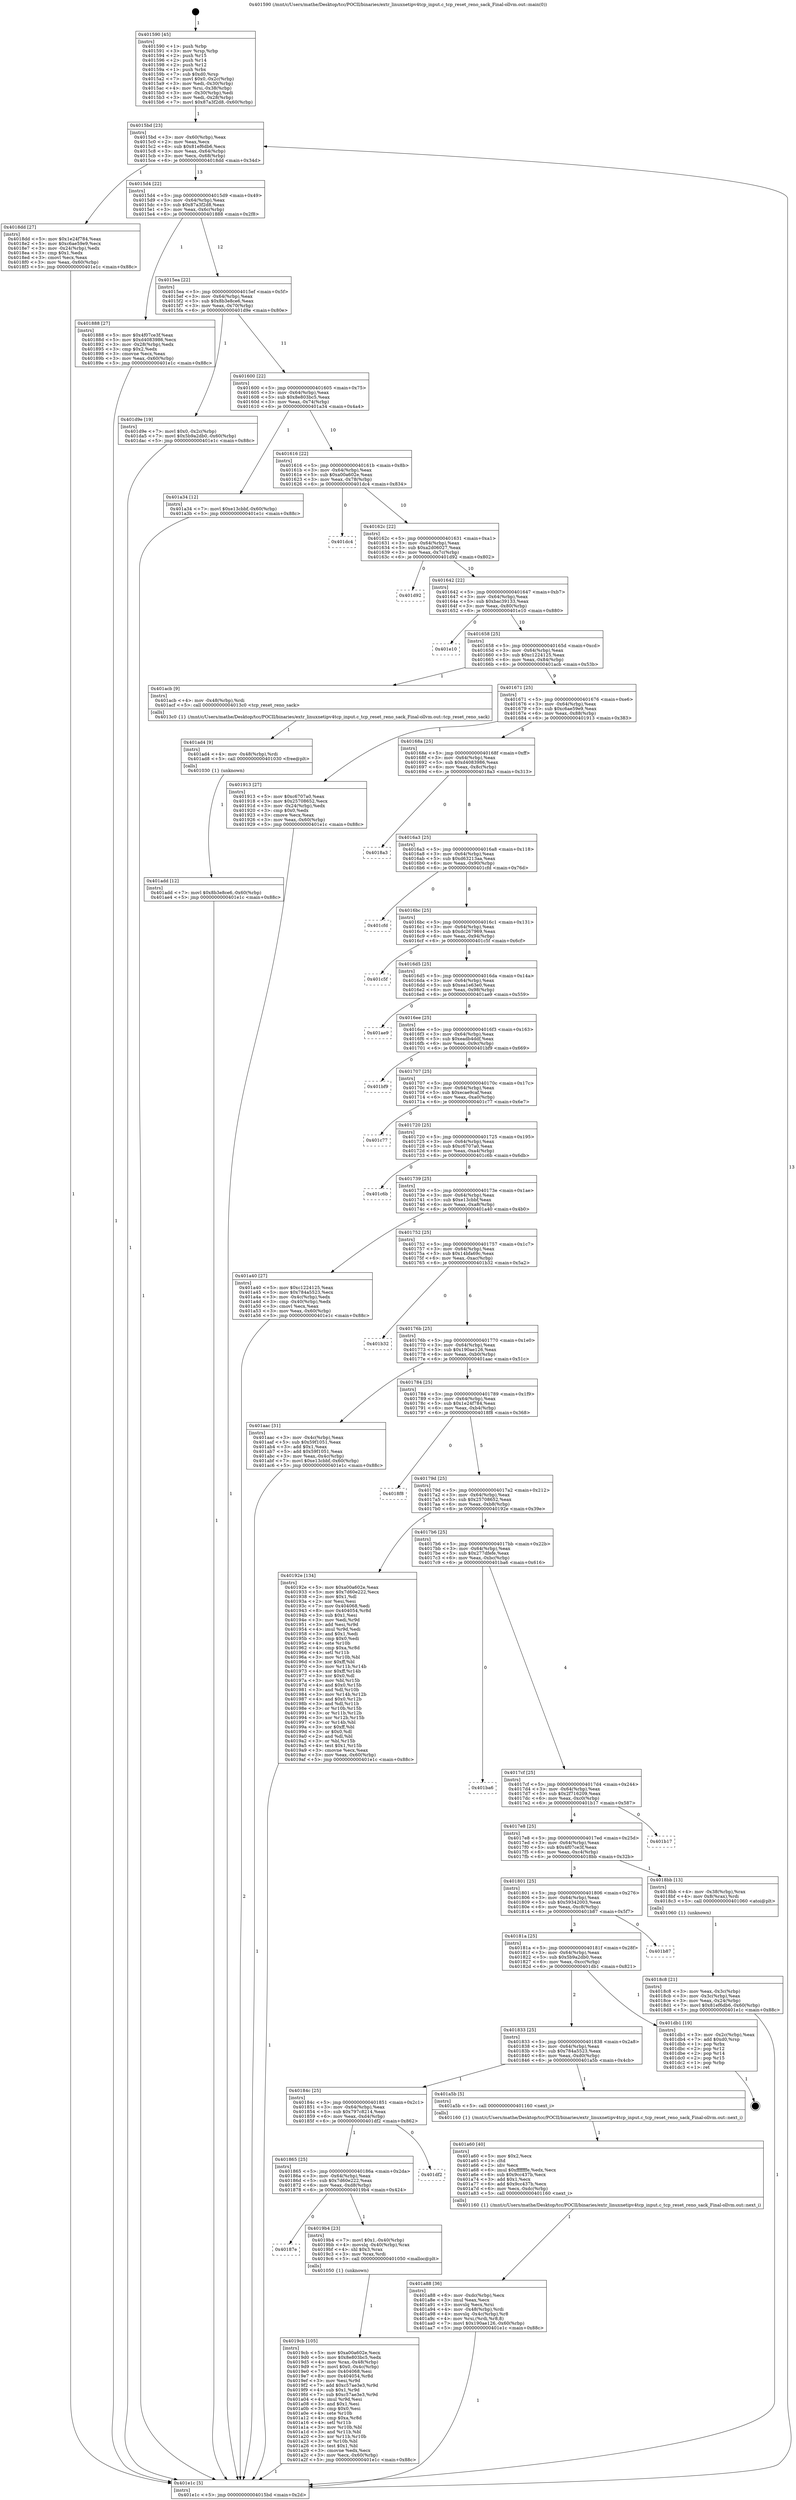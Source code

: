 digraph "0x401590" {
  label = "0x401590 (/mnt/c/Users/mathe/Desktop/tcc/POCII/binaries/extr_linuxnetipv4tcp_input.c_tcp_reset_reno_sack_Final-ollvm.out::main(0))"
  labelloc = "t"
  node[shape=record]

  Entry [label="",width=0.3,height=0.3,shape=circle,fillcolor=black,style=filled]
  "0x4015bd" [label="{
     0x4015bd [23]\l
     | [instrs]\l
     &nbsp;&nbsp;0x4015bd \<+3\>: mov -0x60(%rbp),%eax\l
     &nbsp;&nbsp;0x4015c0 \<+2\>: mov %eax,%ecx\l
     &nbsp;&nbsp;0x4015c2 \<+6\>: sub $0x81ef6db6,%ecx\l
     &nbsp;&nbsp;0x4015c8 \<+3\>: mov %eax,-0x64(%rbp)\l
     &nbsp;&nbsp;0x4015cb \<+3\>: mov %ecx,-0x68(%rbp)\l
     &nbsp;&nbsp;0x4015ce \<+6\>: je 00000000004018dd \<main+0x34d\>\l
  }"]
  "0x4018dd" [label="{
     0x4018dd [27]\l
     | [instrs]\l
     &nbsp;&nbsp;0x4018dd \<+5\>: mov $0x1e24f784,%eax\l
     &nbsp;&nbsp;0x4018e2 \<+5\>: mov $0xc6ae59e9,%ecx\l
     &nbsp;&nbsp;0x4018e7 \<+3\>: mov -0x24(%rbp),%edx\l
     &nbsp;&nbsp;0x4018ea \<+3\>: cmp $0x1,%edx\l
     &nbsp;&nbsp;0x4018ed \<+3\>: cmovl %ecx,%eax\l
     &nbsp;&nbsp;0x4018f0 \<+3\>: mov %eax,-0x60(%rbp)\l
     &nbsp;&nbsp;0x4018f3 \<+5\>: jmp 0000000000401e1c \<main+0x88c\>\l
  }"]
  "0x4015d4" [label="{
     0x4015d4 [22]\l
     | [instrs]\l
     &nbsp;&nbsp;0x4015d4 \<+5\>: jmp 00000000004015d9 \<main+0x49\>\l
     &nbsp;&nbsp;0x4015d9 \<+3\>: mov -0x64(%rbp),%eax\l
     &nbsp;&nbsp;0x4015dc \<+5\>: sub $0x87a3f2d8,%eax\l
     &nbsp;&nbsp;0x4015e1 \<+3\>: mov %eax,-0x6c(%rbp)\l
     &nbsp;&nbsp;0x4015e4 \<+6\>: je 0000000000401888 \<main+0x2f8\>\l
  }"]
  Exit [label="",width=0.3,height=0.3,shape=circle,fillcolor=black,style=filled,peripheries=2]
  "0x401888" [label="{
     0x401888 [27]\l
     | [instrs]\l
     &nbsp;&nbsp;0x401888 \<+5\>: mov $0x4f07ce3f,%eax\l
     &nbsp;&nbsp;0x40188d \<+5\>: mov $0xd4083986,%ecx\l
     &nbsp;&nbsp;0x401892 \<+3\>: mov -0x28(%rbp),%edx\l
     &nbsp;&nbsp;0x401895 \<+3\>: cmp $0x2,%edx\l
     &nbsp;&nbsp;0x401898 \<+3\>: cmovne %ecx,%eax\l
     &nbsp;&nbsp;0x40189b \<+3\>: mov %eax,-0x60(%rbp)\l
     &nbsp;&nbsp;0x40189e \<+5\>: jmp 0000000000401e1c \<main+0x88c\>\l
  }"]
  "0x4015ea" [label="{
     0x4015ea [22]\l
     | [instrs]\l
     &nbsp;&nbsp;0x4015ea \<+5\>: jmp 00000000004015ef \<main+0x5f\>\l
     &nbsp;&nbsp;0x4015ef \<+3\>: mov -0x64(%rbp),%eax\l
     &nbsp;&nbsp;0x4015f2 \<+5\>: sub $0x8b3e8ce6,%eax\l
     &nbsp;&nbsp;0x4015f7 \<+3\>: mov %eax,-0x70(%rbp)\l
     &nbsp;&nbsp;0x4015fa \<+6\>: je 0000000000401d9e \<main+0x80e\>\l
  }"]
  "0x401e1c" [label="{
     0x401e1c [5]\l
     | [instrs]\l
     &nbsp;&nbsp;0x401e1c \<+5\>: jmp 00000000004015bd \<main+0x2d\>\l
  }"]
  "0x401590" [label="{
     0x401590 [45]\l
     | [instrs]\l
     &nbsp;&nbsp;0x401590 \<+1\>: push %rbp\l
     &nbsp;&nbsp;0x401591 \<+3\>: mov %rsp,%rbp\l
     &nbsp;&nbsp;0x401594 \<+2\>: push %r15\l
     &nbsp;&nbsp;0x401596 \<+2\>: push %r14\l
     &nbsp;&nbsp;0x401598 \<+2\>: push %r12\l
     &nbsp;&nbsp;0x40159a \<+1\>: push %rbx\l
     &nbsp;&nbsp;0x40159b \<+7\>: sub $0xd0,%rsp\l
     &nbsp;&nbsp;0x4015a2 \<+7\>: movl $0x0,-0x2c(%rbp)\l
     &nbsp;&nbsp;0x4015a9 \<+3\>: mov %edi,-0x30(%rbp)\l
     &nbsp;&nbsp;0x4015ac \<+4\>: mov %rsi,-0x38(%rbp)\l
     &nbsp;&nbsp;0x4015b0 \<+3\>: mov -0x30(%rbp),%edi\l
     &nbsp;&nbsp;0x4015b3 \<+3\>: mov %edi,-0x28(%rbp)\l
     &nbsp;&nbsp;0x4015b6 \<+7\>: movl $0x87a3f2d8,-0x60(%rbp)\l
  }"]
  "0x401add" [label="{
     0x401add [12]\l
     | [instrs]\l
     &nbsp;&nbsp;0x401add \<+7\>: movl $0x8b3e8ce6,-0x60(%rbp)\l
     &nbsp;&nbsp;0x401ae4 \<+5\>: jmp 0000000000401e1c \<main+0x88c\>\l
  }"]
  "0x401d9e" [label="{
     0x401d9e [19]\l
     | [instrs]\l
     &nbsp;&nbsp;0x401d9e \<+7\>: movl $0x0,-0x2c(%rbp)\l
     &nbsp;&nbsp;0x401da5 \<+7\>: movl $0x5b9a2db0,-0x60(%rbp)\l
     &nbsp;&nbsp;0x401dac \<+5\>: jmp 0000000000401e1c \<main+0x88c\>\l
  }"]
  "0x401600" [label="{
     0x401600 [22]\l
     | [instrs]\l
     &nbsp;&nbsp;0x401600 \<+5\>: jmp 0000000000401605 \<main+0x75\>\l
     &nbsp;&nbsp;0x401605 \<+3\>: mov -0x64(%rbp),%eax\l
     &nbsp;&nbsp;0x401608 \<+5\>: sub $0x8e803bc5,%eax\l
     &nbsp;&nbsp;0x40160d \<+3\>: mov %eax,-0x74(%rbp)\l
     &nbsp;&nbsp;0x401610 \<+6\>: je 0000000000401a34 \<main+0x4a4\>\l
  }"]
  "0x401ad4" [label="{
     0x401ad4 [9]\l
     | [instrs]\l
     &nbsp;&nbsp;0x401ad4 \<+4\>: mov -0x48(%rbp),%rdi\l
     &nbsp;&nbsp;0x401ad8 \<+5\>: call 0000000000401030 \<free@plt\>\l
     | [calls]\l
     &nbsp;&nbsp;0x401030 \{1\} (unknown)\l
  }"]
  "0x401a34" [label="{
     0x401a34 [12]\l
     | [instrs]\l
     &nbsp;&nbsp;0x401a34 \<+7\>: movl $0xe13cbbf,-0x60(%rbp)\l
     &nbsp;&nbsp;0x401a3b \<+5\>: jmp 0000000000401e1c \<main+0x88c\>\l
  }"]
  "0x401616" [label="{
     0x401616 [22]\l
     | [instrs]\l
     &nbsp;&nbsp;0x401616 \<+5\>: jmp 000000000040161b \<main+0x8b\>\l
     &nbsp;&nbsp;0x40161b \<+3\>: mov -0x64(%rbp),%eax\l
     &nbsp;&nbsp;0x40161e \<+5\>: sub $0xa00a602e,%eax\l
     &nbsp;&nbsp;0x401623 \<+3\>: mov %eax,-0x78(%rbp)\l
     &nbsp;&nbsp;0x401626 \<+6\>: je 0000000000401dc4 \<main+0x834\>\l
  }"]
  "0x401a88" [label="{
     0x401a88 [36]\l
     | [instrs]\l
     &nbsp;&nbsp;0x401a88 \<+6\>: mov -0xdc(%rbp),%ecx\l
     &nbsp;&nbsp;0x401a8e \<+3\>: imul %eax,%ecx\l
     &nbsp;&nbsp;0x401a91 \<+3\>: movslq %ecx,%rsi\l
     &nbsp;&nbsp;0x401a94 \<+4\>: mov -0x48(%rbp),%rdi\l
     &nbsp;&nbsp;0x401a98 \<+4\>: movslq -0x4c(%rbp),%r8\l
     &nbsp;&nbsp;0x401a9c \<+4\>: mov %rsi,(%rdi,%r8,8)\l
     &nbsp;&nbsp;0x401aa0 \<+7\>: movl $0x190ae126,-0x60(%rbp)\l
     &nbsp;&nbsp;0x401aa7 \<+5\>: jmp 0000000000401e1c \<main+0x88c\>\l
  }"]
  "0x401dc4" [label="{
     0x401dc4\l
  }", style=dashed]
  "0x40162c" [label="{
     0x40162c [22]\l
     | [instrs]\l
     &nbsp;&nbsp;0x40162c \<+5\>: jmp 0000000000401631 \<main+0xa1\>\l
     &nbsp;&nbsp;0x401631 \<+3\>: mov -0x64(%rbp),%eax\l
     &nbsp;&nbsp;0x401634 \<+5\>: sub $0xa2d06027,%eax\l
     &nbsp;&nbsp;0x401639 \<+3\>: mov %eax,-0x7c(%rbp)\l
     &nbsp;&nbsp;0x40163c \<+6\>: je 0000000000401d92 \<main+0x802\>\l
  }"]
  "0x401a60" [label="{
     0x401a60 [40]\l
     | [instrs]\l
     &nbsp;&nbsp;0x401a60 \<+5\>: mov $0x2,%ecx\l
     &nbsp;&nbsp;0x401a65 \<+1\>: cltd\l
     &nbsp;&nbsp;0x401a66 \<+2\>: idiv %ecx\l
     &nbsp;&nbsp;0x401a68 \<+6\>: imul $0xfffffffe,%edx,%ecx\l
     &nbsp;&nbsp;0x401a6e \<+6\>: sub $0x9cc437b,%ecx\l
     &nbsp;&nbsp;0x401a74 \<+3\>: add $0x1,%ecx\l
     &nbsp;&nbsp;0x401a77 \<+6\>: add $0x9cc437b,%ecx\l
     &nbsp;&nbsp;0x401a7d \<+6\>: mov %ecx,-0xdc(%rbp)\l
     &nbsp;&nbsp;0x401a83 \<+5\>: call 0000000000401160 \<next_i\>\l
     | [calls]\l
     &nbsp;&nbsp;0x401160 \{1\} (/mnt/c/Users/mathe/Desktop/tcc/POCII/binaries/extr_linuxnetipv4tcp_input.c_tcp_reset_reno_sack_Final-ollvm.out::next_i)\l
  }"]
  "0x401d92" [label="{
     0x401d92\l
  }", style=dashed]
  "0x401642" [label="{
     0x401642 [22]\l
     | [instrs]\l
     &nbsp;&nbsp;0x401642 \<+5\>: jmp 0000000000401647 \<main+0xb7\>\l
     &nbsp;&nbsp;0x401647 \<+3\>: mov -0x64(%rbp),%eax\l
     &nbsp;&nbsp;0x40164a \<+5\>: sub $0xbac39133,%eax\l
     &nbsp;&nbsp;0x40164f \<+3\>: mov %eax,-0x80(%rbp)\l
     &nbsp;&nbsp;0x401652 \<+6\>: je 0000000000401e10 \<main+0x880\>\l
  }"]
  "0x4019cb" [label="{
     0x4019cb [105]\l
     | [instrs]\l
     &nbsp;&nbsp;0x4019cb \<+5\>: mov $0xa00a602e,%ecx\l
     &nbsp;&nbsp;0x4019d0 \<+5\>: mov $0x8e803bc5,%edx\l
     &nbsp;&nbsp;0x4019d5 \<+4\>: mov %rax,-0x48(%rbp)\l
     &nbsp;&nbsp;0x4019d9 \<+7\>: movl $0x0,-0x4c(%rbp)\l
     &nbsp;&nbsp;0x4019e0 \<+7\>: mov 0x404068,%esi\l
     &nbsp;&nbsp;0x4019e7 \<+8\>: mov 0x404054,%r8d\l
     &nbsp;&nbsp;0x4019ef \<+3\>: mov %esi,%r9d\l
     &nbsp;&nbsp;0x4019f2 \<+7\>: add $0xc57ae3e3,%r9d\l
     &nbsp;&nbsp;0x4019f9 \<+4\>: sub $0x1,%r9d\l
     &nbsp;&nbsp;0x4019fd \<+7\>: sub $0xc57ae3e3,%r9d\l
     &nbsp;&nbsp;0x401a04 \<+4\>: imul %r9d,%esi\l
     &nbsp;&nbsp;0x401a08 \<+3\>: and $0x1,%esi\l
     &nbsp;&nbsp;0x401a0b \<+3\>: cmp $0x0,%esi\l
     &nbsp;&nbsp;0x401a0e \<+4\>: sete %r10b\l
     &nbsp;&nbsp;0x401a12 \<+4\>: cmp $0xa,%r8d\l
     &nbsp;&nbsp;0x401a16 \<+4\>: setl %r11b\l
     &nbsp;&nbsp;0x401a1a \<+3\>: mov %r10b,%bl\l
     &nbsp;&nbsp;0x401a1d \<+3\>: and %r11b,%bl\l
     &nbsp;&nbsp;0x401a20 \<+3\>: xor %r11b,%r10b\l
     &nbsp;&nbsp;0x401a23 \<+3\>: or %r10b,%bl\l
     &nbsp;&nbsp;0x401a26 \<+3\>: test $0x1,%bl\l
     &nbsp;&nbsp;0x401a29 \<+3\>: cmovne %edx,%ecx\l
     &nbsp;&nbsp;0x401a2c \<+3\>: mov %ecx,-0x60(%rbp)\l
     &nbsp;&nbsp;0x401a2f \<+5\>: jmp 0000000000401e1c \<main+0x88c\>\l
  }"]
  "0x401e10" [label="{
     0x401e10\l
  }", style=dashed]
  "0x401658" [label="{
     0x401658 [25]\l
     | [instrs]\l
     &nbsp;&nbsp;0x401658 \<+5\>: jmp 000000000040165d \<main+0xcd\>\l
     &nbsp;&nbsp;0x40165d \<+3\>: mov -0x64(%rbp),%eax\l
     &nbsp;&nbsp;0x401660 \<+5\>: sub $0xc1224125,%eax\l
     &nbsp;&nbsp;0x401665 \<+6\>: mov %eax,-0x84(%rbp)\l
     &nbsp;&nbsp;0x40166b \<+6\>: je 0000000000401acb \<main+0x53b\>\l
  }"]
  "0x40187e" [label="{
     0x40187e\l
  }", style=dashed]
  "0x401acb" [label="{
     0x401acb [9]\l
     | [instrs]\l
     &nbsp;&nbsp;0x401acb \<+4\>: mov -0x48(%rbp),%rdi\l
     &nbsp;&nbsp;0x401acf \<+5\>: call 00000000004013c0 \<tcp_reset_reno_sack\>\l
     | [calls]\l
     &nbsp;&nbsp;0x4013c0 \{1\} (/mnt/c/Users/mathe/Desktop/tcc/POCII/binaries/extr_linuxnetipv4tcp_input.c_tcp_reset_reno_sack_Final-ollvm.out::tcp_reset_reno_sack)\l
  }"]
  "0x401671" [label="{
     0x401671 [25]\l
     | [instrs]\l
     &nbsp;&nbsp;0x401671 \<+5\>: jmp 0000000000401676 \<main+0xe6\>\l
     &nbsp;&nbsp;0x401676 \<+3\>: mov -0x64(%rbp),%eax\l
     &nbsp;&nbsp;0x401679 \<+5\>: sub $0xc6ae59e9,%eax\l
     &nbsp;&nbsp;0x40167e \<+6\>: mov %eax,-0x88(%rbp)\l
     &nbsp;&nbsp;0x401684 \<+6\>: je 0000000000401913 \<main+0x383\>\l
  }"]
  "0x4019b4" [label="{
     0x4019b4 [23]\l
     | [instrs]\l
     &nbsp;&nbsp;0x4019b4 \<+7\>: movl $0x1,-0x40(%rbp)\l
     &nbsp;&nbsp;0x4019bb \<+4\>: movslq -0x40(%rbp),%rax\l
     &nbsp;&nbsp;0x4019bf \<+4\>: shl $0x3,%rax\l
     &nbsp;&nbsp;0x4019c3 \<+3\>: mov %rax,%rdi\l
     &nbsp;&nbsp;0x4019c6 \<+5\>: call 0000000000401050 \<malloc@plt\>\l
     | [calls]\l
     &nbsp;&nbsp;0x401050 \{1\} (unknown)\l
  }"]
  "0x401913" [label="{
     0x401913 [27]\l
     | [instrs]\l
     &nbsp;&nbsp;0x401913 \<+5\>: mov $0xc6707a0,%eax\l
     &nbsp;&nbsp;0x401918 \<+5\>: mov $0x25708652,%ecx\l
     &nbsp;&nbsp;0x40191d \<+3\>: mov -0x24(%rbp),%edx\l
     &nbsp;&nbsp;0x401920 \<+3\>: cmp $0x0,%edx\l
     &nbsp;&nbsp;0x401923 \<+3\>: cmove %ecx,%eax\l
     &nbsp;&nbsp;0x401926 \<+3\>: mov %eax,-0x60(%rbp)\l
     &nbsp;&nbsp;0x401929 \<+5\>: jmp 0000000000401e1c \<main+0x88c\>\l
  }"]
  "0x40168a" [label="{
     0x40168a [25]\l
     | [instrs]\l
     &nbsp;&nbsp;0x40168a \<+5\>: jmp 000000000040168f \<main+0xff\>\l
     &nbsp;&nbsp;0x40168f \<+3\>: mov -0x64(%rbp),%eax\l
     &nbsp;&nbsp;0x401692 \<+5\>: sub $0xd4083986,%eax\l
     &nbsp;&nbsp;0x401697 \<+6\>: mov %eax,-0x8c(%rbp)\l
     &nbsp;&nbsp;0x40169d \<+6\>: je 00000000004018a3 \<main+0x313\>\l
  }"]
  "0x401865" [label="{
     0x401865 [25]\l
     | [instrs]\l
     &nbsp;&nbsp;0x401865 \<+5\>: jmp 000000000040186a \<main+0x2da\>\l
     &nbsp;&nbsp;0x40186a \<+3\>: mov -0x64(%rbp),%eax\l
     &nbsp;&nbsp;0x40186d \<+5\>: sub $0x7d60e222,%eax\l
     &nbsp;&nbsp;0x401872 \<+6\>: mov %eax,-0xd8(%rbp)\l
     &nbsp;&nbsp;0x401878 \<+6\>: je 00000000004019b4 \<main+0x424\>\l
  }"]
  "0x4018a3" [label="{
     0x4018a3\l
  }", style=dashed]
  "0x4016a3" [label="{
     0x4016a3 [25]\l
     | [instrs]\l
     &nbsp;&nbsp;0x4016a3 \<+5\>: jmp 00000000004016a8 \<main+0x118\>\l
     &nbsp;&nbsp;0x4016a8 \<+3\>: mov -0x64(%rbp),%eax\l
     &nbsp;&nbsp;0x4016ab \<+5\>: sub $0xd63213aa,%eax\l
     &nbsp;&nbsp;0x4016b0 \<+6\>: mov %eax,-0x90(%rbp)\l
     &nbsp;&nbsp;0x4016b6 \<+6\>: je 0000000000401cfd \<main+0x76d\>\l
  }"]
  "0x401df2" [label="{
     0x401df2\l
  }", style=dashed]
  "0x401cfd" [label="{
     0x401cfd\l
  }", style=dashed]
  "0x4016bc" [label="{
     0x4016bc [25]\l
     | [instrs]\l
     &nbsp;&nbsp;0x4016bc \<+5\>: jmp 00000000004016c1 \<main+0x131\>\l
     &nbsp;&nbsp;0x4016c1 \<+3\>: mov -0x64(%rbp),%eax\l
     &nbsp;&nbsp;0x4016c4 \<+5\>: sub $0xdc267969,%eax\l
     &nbsp;&nbsp;0x4016c9 \<+6\>: mov %eax,-0x94(%rbp)\l
     &nbsp;&nbsp;0x4016cf \<+6\>: je 0000000000401c5f \<main+0x6cf\>\l
  }"]
  "0x40184c" [label="{
     0x40184c [25]\l
     | [instrs]\l
     &nbsp;&nbsp;0x40184c \<+5\>: jmp 0000000000401851 \<main+0x2c1\>\l
     &nbsp;&nbsp;0x401851 \<+3\>: mov -0x64(%rbp),%eax\l
     &nbsp;&nbsp;0x401854 \<+5\>: sub $0x797c8214,%eax\l
     &nbsp;&nbsp;0x401859 \<+6\>: mov %eax,-0xd4(%rbp)\l
     &nbsp;&nbsp;0x40185f \<+6\>: je 0000000000401df2 \<main+0x862\>\l
  }"]
  "0x401c5f" [label="{
     0x401c5f\l
  }", style=dashed]
  "0x4016d5" [label="{
     0x4016d5 [25]\l
     | [instrs]\l
     &nbsp;&nbsp;0x4016d5 \<+5\>: jmp 00000000004016da \<main+0x14a\>\l
     &nbsp;&nbsp;0x4016da \<+3\>: mov -0x64(%rbp),%eax\l
     &nbsp;&nbsp;0x4016dd \<+5\>: sub $0xea1e63e0,%eax\l
     &nbsp;&nbsp;0x4016e2 \<+6\>: mov %eax,-0x98(%rbp)\l
     &nbsp;&nbsp;0x4016e8 \<+6\>: je 0000000000401ae9 \<main+0x559\>\l
  }"]
  "0x401a5b" [label="{
     0x401a5b [5]\l
     | [instrs]\l
     &nbsp;&nbsp;0x401a5b \<+5\>: call 0000000000401160 \<next_i\>\l
     | [calls]\l
     &nbsp;&nbsp;0x401160 \{1\} (/mnt/c/Users/mathe/Desktop/tcc/POCII/binaries/extr_linuxnetipv4tcp_input.c_tcp_reset_reno_sack_Final-ollvm.out::next_i)\l
  }"]
  "0x401ae9" [label="{
     0x401ae9\l
  }", style=dashed]
  "0x4016ee" [label="{
     0x4016ee [25]\l
     | [instrs]\l
     &nbsp;&nbsp;0x4016ee \<+5\>: jmp 00000000004016f3 \<main+0x163\>\l
     &nbsp;&nbsp;0x4016f3 \<+3\>: mov -0x64(%rbp),%eax\l
     &nbsp;&nbsp;0x4016f6 \<+5\>: sub $0xeadb4ddf,%eax\l
     &nbsp;&nbsp;0x4016fb \<+6\>: mov %eax,-0x9c(%rbp)\l
     &nbsp;&nbsp;0x401701 \<+6\>: je 0000000000401bf9 \<main+0x669\>\l
  }"]
  "0x401833" [label="{
     0x401833 [25]\l
     | [instrs]\l
     &nbsp;&nbsp;0x401833 \<+5\>: jmp 0000000000401838 \<main+0x2a8\>\l
     &nbsp;&nbsp;0x401838 \<+3\>: mov -0x64(%rbp),%eax\l
     &nbsp;&nbsp;0x40183b \<+5\>: sub $0x784a5523,%eax\l
     &nbsp;&nbsp;0x401840 \<+6\>: mov %eax,-0xd0(%rbp)\l
     &nbsp;&nbsp;0x401846 \<+6\>: je 0000000000401a5b \<main+0x4cb\>\l
  }"]
  "0x401bf9" [label="{
     0x401bf9\l
  }", style=dashed]
  "0x401707" [label="{
     0x401707 [25]\l
     | [instrs]\l
     &nbsp;&nbsp;0x401707 \<+5\>: jmp 000000000040170c \<main+0x17c\>\l
     &nbsp;&nbsp;0x40170c \<+3\>: mov -0x64(%rbp),%eax\l
     &nbsp;&nbsp;0x40170f \<+5\>: sub $0xecae9caf,%eax\l
     &nbsp;&nbsp;0x401714 \<+6\>: mov %eax,-0xa0(%rbp)\l
     &nbsp;&nbsp;0x40171a \<+6\>: je 0000000000401c77 \<main+0x6e7\>\l
  }"]
  "0x401db1" [label="{
     0x401db1 [19]\l
     | [instrs]\l
     &nbsp;&nbsp;0x401db1 \<+3\>: mov -0x2c(%rbp),%eax\l
     &nbsp;&nbsp;0x401db4 \<+7\>: add $0xd0,%rsp\l
     &nbsp;&nbsp;0x401dbb \<+1\>: pop %rbx\l
     &nbsp;&nbsp;0x401dbc \<+2\>: pop %r12\l
     &nbsp;&nbsp;0x401dbe \<+2\>: pop %r14\l
     &nbsp;&nbsp;0x401dc0 \<+2\>: pop %r15\l
     &nbsp;&nbsp;0x401dc2 \<+1\>: pop %rbp\l
     &nbsp;&nbsp;0x401dc3 \<+1\>: ret\l
  }"]
  "0x401c77" [label="{
     0x401c77\l
  }", style=dashed]
  "0x401720" [label="{
     0x401720 [25]\l
     | [instrs]\l
     &nbsp;&nbsp;0x401720 \<+5\>: jmp 0000000000401725 \<main+0x195\>\l
     &nbsp;&nbsp;0x401725 \<+3\>: mov -0x64(%rbp),%eax\l
     &nbsp;&nbsp;0x401728 \<+5\>: sub $0xc6707a0,%eax\l
     &nbsp;&nbsp;0x40172d \<+6\>: mov %eax,-0xa4(%rbp)\l
     &nbsp;&nbsp;0x401733 \<+6\>: je 0000000000401c6b \<main+0x6db\>\l
  }"]
  "0x40181a" [label="{
     0x40181a [25]\l
     | [instrs]\l
     &nbsp;&nbsp;0x40181a \<+5\>: jmp 000000000040181f \<main+0x28f\>\l
     &nbsp;&nbsp;0x40181f \<+3\>: mov -0x64(%rbp),%eax\l
     &nbsp;&nbsp;0x401822 \<+5\>: sub $0x5b9a2db0,%eax\l
     &nbsp;&nbsp;0x401827 \<+6\>: mov %eax,-0xcc(%rbp)\l
     &nbsp;&nbsp;0x40182d \<+6\>: je 0000000000401db1 \<main+0x821\>\l
  }"]
  "0x401c6b" [label="{
     0x401c6b\l
  }", style=dashed]
  "0x401739" [label="{
     0x401739 [25]\l
     | [instrs]\l
     &nbsp;&nbsp;0x401739 \<+5\>: jmp 000000000040173e \<main+0x1ae\>\l
     &nbsp;&nbsp;0x40173e \<+3\>: mov -0x64(%rbp),%eax\l
     &nbsp;&nbsp;0x401741 \<+5\>: sub $0xe13cbbf,%eax\l
     &nbsp;&nbsp;0x401746 \<+6\>: mov %eax,-0xa8(%rbp)\l
     &nbsp;&nbsp;0x40174c \<+6\>: je 0000000000401a40 \<main+0x4b0\>\l
  }"]
  "0x401b87" [label="{
     0x401b87\l
  }", style=dashed]
  "0x401a40" [label="{
     0x401a40 [27]\l
     | [instrs]\l
     &nbsp;&nbsp;0x401a40 \<+5\>: mov $0xc1224125,%eax\l
     &nbsp;&nbsp;0x401a45 \<+5\>: mov $0x784a5523,%ecx\l
     &nbsp;&nbsp;0x401a4a \<+3\>: mov -0x4c(%rbp),%edx\l
     &nbsp;&nbsp;0x401a4d \<+3\>: cmp -0x40(%rbp),%edx\l
     &nbsp;&nbsp;0x401a50 \<+3\>: cmovl %ecx,%eax\l
     &nbsp;&nbsp;0x401a53 \<+3\>: mov %eax,-0x60(%rbp)\l
     &nbsp;&nbsp;0x401a56 \<+5\>: jmp 0000000000401e1c \<main+0x88c\>\l
  }"]
  "0x401752" [label="{
     0x401752 [25]\l
     | [instrs]\l
     &nbsp;&nbsp;0x401752 \<+5\>: jmp 0000000000401757 \<main+0x1c7\>\l
     &nbsp;&nbsp;0x401757 \<+3\>: mov -0x64(%rbp),%eax\l
     &nbsp;&nbsp;0x40175a \<+5\>: sub $0x14bfa69c,%eax\l
     &nbsp;&nbsp;0x40175f \<+6\>: mov %eax,-0xac(%rbp)\l
     &nbsp;&nbsp;0x401765 \<+6\>: je 0000000000401b32 \<main+0x5a2\>\l
  }"]
  "0x4018c8" [label="{
     0x4018c8 [21]\l
     | [instrs]\l
     &nbsp;&nbsp;0x4018c8 \<+3\>: mov %eax,-0x3c(%rbp)\l
     &nbsp;&nbsp;0x4018cb \<+3\>: mov -0x3c(%rbp),%eax\l
     &nbsp;&nbsp;0x4018ce \<+3\>: mov %eax,-0x24(%rbp)\l
     &nbsp;&nbsp;0x4018d1 \<+7\>: movl $0x81ef6db6,-0x60(%rbp)\l
     &nbsp;&nbsp;0x4018d8 \<+5\>: jmp 0000000000401e1c \<main+0x88c\>\l
  }"]
  "0x401b32" [label="{
     0x401b32\l
  }", style=dashed]
  "0x40176b" [label="{
     0x40176b [25]\l
     | [instrs]\l
     &nbsp;&nbsp;0x40176b \<+5\>: jmp 0000000000401770 \<main+0x1e0\>\l
     &nbsp;&nbsp;0x401770 \<+3\>: mov -0x64(%rbp),%eax\l
     &nbsp;&nbsp;0x401773 \<+5\>: sub $0x190ae126,%eax\l
     &nbsp;&nbsp;0x401778 \<+6\>: mov %eax,-0xb0(%rbp)\l
     &nbsp;&nbsp;0x40177e \<+6\>: je 0000000000401aac \<main+0x51c\>\l
  }"]
  "0x401801" [label="{
     0x401801 [25]\l
     | [instrs]\l
     &nbsp;&nbsp;0x401801 \<+5\>: jmp 0000000000401806 \<main+0x276\>\l
     &nbsp;&nbsp;0x401806 \<+3\>: mov -0x64(%rbp),%eax\l
     &nbsp;&nbsp;0x401809 \<+5\>: sub $0x59342003,%eax\l
     &nbsp;&nbsp;0x40180e \<+6\>: mov %eax,-0xc8(%rbp)\l
     &nbsp;&nbsp;0x401814 \<+6\>: je 0000000000401b87 \<main+0x5f7\>\l
  }"]
  "0x401aac" [label="{
     0x401aac [31]\l
     | [instrs]\l
     &nbsp;&nbsp;0x401aac \<+3\>: mov -0x4c(%rbp),%eax\l
     &nbsp;&nbsp;0x401aaf \<+5\>: sub $0x59f1051,%eax\l
     &nbsp;&nbsp;0x401ab4 \<+3\>: add $0x1,%eax\l
     &nbsp;&nbsp;0x401ab7 \<+5\>: add $0x59f1051,%eax\l
     &nbsp;&nbsp;0x401abc \<+3\>: mov %eax,-0x4c(%rbp)\l
     &nbsp;&nbsp;0x401abf \<+7\>: movl $0xe13cbbf,-0x60(%rbp)\l
     &nbsp;&nbsp;0x401ac6 \<+5\>: jmp 0000000000401e1c \<main+0x88c\>\l
  }"]
  "0x401784" [label="{
     0x401784 [25]\l
     | [instrs]\l
     &nbsp;&nbsp;0x401784 \<+5\>: jmp 0000000000401789 \<main+0x1f9\>\l
     &nbsp;&nbsp;0x401789 \<+3\>: mov -0x64(%rbp),%eax\l
     &nbsp;&nbsp;0x40178c \<+5\>: sub $0x1e24f784,%eax\l
     &nbsp;&nbsp;0x401791 \<+6\>: mov %eax,-0xb4(%rbp)\l
     &nbsp;&nbsp;0x401797 \<+6\>: je 00000000004018f8 \<main+0x368\>\l
  }"]
  "0x4018bb" [label="{
     0x4018bb [13]\l
     | [instrs]\l
     &nbsp;&nbsp;0x4018bb \<+4\>: mov -0x38(%rbp),%rax\l
     &nbsp;&nbsp;0x4018bf \<+4\>: mov 0x8(%rax),%rdi\l
     &nbsp;&nbsp;0x4018c3 \<+5\>: call 0000000000401060 \<atoi@plt\>\l
     | [calls]\l
     &nbsp;&nbsp;0x401060 \{1\} (unknown)\l
  }"]
  "0x4018f8" [label="{
     0x4018f8\l
  }", style=dashed]
  "0x40179d" [label="{
     0x40179d [25]\l
     | [instrs]\l
     &nbsp;&nbsp;0x40179d \<+5\>: jmp 00000000004017a2 \<main+0x212\>\l
     &nbsp;&nbsp;0x4017a2 \<+3\>: mov -0x64(%rbp),%eax\l
     &nbsp;&nbsp;0x4017a5 \<+5\>: sub $0x25708652,%eax\l
     &nbsp;&nbsp;0x4017aa \<+6\>: mov %eax,-0xb8(%rbp)\l
     &nbsp;&nbsp;0x4017b0 \<+6\>: je 000000000040192e \<main+0x39e\>\l
  }"]
  "0x4017e8" [label="{
     0x4017e8 [25]\l
     | [instrs]\l
     &nbsp;&nbsp;0x4017e8 \<+5\>: jmp 00000000004017ed \<main+0x25d\>\l
     &nbsp;&nbsp;0x4017ed \<+3\>: mov -0x64(%rbp),%eax\l
     &nbsp;&nbsp;0x4017f0 \<+5\>: sub $0x4f07ce3f,%eax\l
     &nbsp;&nbsp;0x4017f5 \<+6\>: mov %eax,-0xc4(%rbp)\l
     &nbsp;&nbsp;0x4017fb \<+6\>: je 00000000004018bb \<main+0x32b\>\l
  }"]
  "0x40192e" [label="{
     0x40192e [134]\l
     | [instrs]\l
     &nbsp;&nbsp;0x40192e \<+5\>: mov $0xa00a602e,%eax\l
     &nbsp;&nbsp;0x401933 \<+5\>: mov $0x7d60e222,%ecx\l
     &nbsp;&nbsp;0x401938 \<+2\>: mov $0x1,%dl\l
     &nbsp;&nbsp;0x40193a \<+2\>: xor %esi,%esi\l
     &nbsp;&nbsp;0x40193c \<+7\>: mov 0x404068,%edi\l
     &nbsp;&nbsp;0x401943 \<+8\>: mov 0x404054,%r8d\l
     &nbsp;&nbsp;0x40194b \<+3\>: sub $0x1,%esi\l
     &nbsp;&nbsp;0x40194e \<+3\>: mov %edi,%r9d\l
     &nbsp;&nbsp;0x401951 \<+3\>: add %esi,%r9d\l
     &nbsp;&nbsp;0x401954 \<+4\>: imul %r9d,%edi\l
     &nbsp;&nbsp;0x401958 \<+3\>: and $0x1,%edi\l
     &nbsp;&nbsp;0x40195b \<+3\>: cmp $0x0,%edi\l
     &nbsp;&nbsp;0x40195e \<+4\>: sete %r10b\l
     &nbsp;&nbsp;0x401962 \<+4\>: cmp $0xa,%r8d\l
     &nbsp;&nbsp;0x401966 \<+4\>: setl %r11b\l
     &nbsp;&nbsp;0x40196a \<+3\>: mov %r10b,%bl\l
     &nbsp;&nbsp;0x40196d \<+3\>: xor $0xff,%bl\l
     &nbsp;&nbsp;0x401970 \<+3\>: mov %r11b,%r14b\l
     &nbsp;&nbsp;0x401973 \<+4\>: xor $0xff,%r14b\l
     &nbsp;&nbsp;0x401977 \<+3\>: xor $0x0,%dl\l
     &nbsp;&nbsp;0x40197a \<+3\>: mov %bl,%r15b\l
     &nbsp;&nbsp;0x40197d \<+4\>: and $0x0,%r15b\l
     &nbsp;&nbsp;0x401981 \<+3\>: and %dl,%r10b\l
     &nbsp;&nbsp;0x401984 \<+3\>: mov %r14b,%r12b\l
     &nbsp;&nbsp;0x401987 \<+4\>: and $0x0,%r12b\l
     &nbsp;&nbsp;0x40198b \<+3\>: and %dl,%r11b\l
     &nbsp;&nbsp;0x40198e \<+3\>: or %r10b,%r15b\l
     &nbsp;&nbsp;0x401991 \<+3\>: or %r11b,%r12b\l
     &nbsp;&nbsp;0x401994 \<+3\>: xor %r12b,%r15b\l
     &nbsp;&nbsp;0x401997 \<+3\>: or %r14b,%bl\l
     &nbsp;&nbsp;0x40199a \<+3\>: xor $0xff,%bl\l
     &nbsp;&nbsp;0x40199d \<+3\>: or $0x0,%dl\l
     &nbsp;&nbsp;0x4019a0 \<+2\>: and %dl,%bl\l
     &nbsp;&nbsp;0x4019a2 \<+3\>: or %bl,%r15b\l
     &nbsp;&nbsp;0x4019a5 \<+4\>: test $0x1,%r15b\l
     &nbsp;&nbsp;0x4019a9 \<+3\>: cmovne %ecx,%eax\l
     &nbsp;&nbsp;0x4019ac \<+3\>: mov %eax,-0x60(%rbp)\l
     &nbsp;&nbsp;0x4019af \<+5\>: jmp 0000000000401e1c \<main+0x88c\>\l
  }"]
  "0x4017b6" [label="{
     0x4017b6 [25]\l
     | [instrs]\l
     &nbsp;&nbsp;0x4017b6 \<+5\>: jmp 00000000004017bb \<main+0x22b\>\l
     &nbsp;&nbsp;0x4017bb \<+3\>: mov -0x64(%rbp),%eax\l
     &nbsp;&nbsp;0x4017be \<+5\>: sub $0x277dfefe,%eax\l
     &nbsp;&nbsp;0x4017c3 \<+6\>: mov %eax,-0xbc(%rbp)\l
     &nbsp;&nbsp;0x4017c9 \<+6\>: je 0000000000401ba6 \<main+0x616\>\l
  }"]
  "0x401b17" [label="{
     0x401b17\l
  }", style=dashed]
  "0x401ba6" [label="{
     0x401ba6\l
  }", style=dashed]
  "0x4017cf" [label="{
     0x4017cf [25]\l
     | [instrs]\l
     &nbsp;&nbsp;0x4017cf \<+5\>: jmp 00000000004017d4 \<main+0x244\>\l
     &nbsp;&nbsp;0x4017d4 \<+3\>: mov -0x64(%rbp),%eax\l
     &nbsp;&nbsp;0x4017d7 \<+5\>: sub $0x2f716209,%eax\l
     &nbsp;&nbsp;0x4017dc \<+6\>: mov %eax,-0xc0(%rbp)\l
     &nbsp;&nbsp;0x4017e2 \<+6\>: je 0000000000401b17 \<main+0x587\>\l
  }"]
  Entry -> "0x401590" [label=" 1"]
  "0x4015bd" -> "0x4018dd" [label=" 1"]
  "0x4015bd" -> "0x4015d4" [label=" 13"]
  "0x401db1" -> Exit [label=" 1"]
  "0x4015d4" -> "0x401888" [label=" 1"]
  "0x4015d4" -> "0x4015ea" [label=" 12"]
  "0x401888" -> "0x401e1c" [label=" 1"]
  "0x401590" -> "0x4015bd" [label=" 1"]
  "0x401e1c" -> "0x4015bd" [label=" 13"]
  "0x401d9e" -> "0x401e1c" [label=" 1"]
  "0x4015ea" -> "0x401d9e" [label=" 1"]
  "0x4015ea" -> "0x401600" [label=" 11"]
  "0x401add" -> "0x401e1c" [label=" 1"]
  "0x401600" -> "0x401a34" [label=" 1"]
  "0x401600" -> "0x401616" [label=" 10"]
  "0x401ad4" -> "0x401add" [label=" 1"]
  "0x401616" -> "0x401dc4" [label=" 0"]
  "0x401616" -> "0x40162c" [label=" 10"]
  "0x401acb" -> "0x401ad4" [label=" 1"]
  "0x40162c" -> "0x401d92" [label=" 0"]
  "0x40162c" -> "0x401642" [label=" 10"]
  "0x401aac" -> "0x401e1c" [label=" 1"]
  "0x401642" -> "0x401e10" [label=" 0"]
  "0x401642" -> "0x401658" [label=" 10"]
  "0x401a88" -> "0x401e1c" [label=" 1"]
  "0x401658" -> "0x401acb" [label=" 1"]
  "0x401658" -> "0x401671" [label=" 9"]
  "0x401a60" -> "0x401a88" [label=" 1"]
  "0x401671" -> "0x401913" [label=" 1"]
  "0x401671" -> "0x40168a" [label=" 8"]
  "0x401a5b" -> "0x401a60" [label=" 1"]
  "0x40168a" -> "0x4018a3" [label=" 0"]
  "0x40168a" -> "0x4016a3" [label=" 8"]
  "0x401a34" -> "0x401e1c" [label=" 1"]
  "0x4016a3" -> "0x401cfd" [label=" 0"]
  "0x4016a3" -> "0x4016bc" [label=" 8"]
  "0x4019cb" -> "0x401e1c" [label=" 1"]
  "0x4016bc" -> "0x401c5f" [label=" 0"]
  "0x4016bc" -> "0x4016d5" [label=" 8"]
  "0x401865" -> "0x40187e" [label=" 0"]
  "0x4016d5" -> "0x401ae9" [label=" 0"]
  "0x4016d5" -> "0x4016ee" [label=" 8"]
  "0x401865" -> "0x4019b4" [label=" 1"]
  "0x4016ee" -> "0x401bf9" [label=" 0"]
  "0x4016ee" -> "0x401707" [label=" 8"]
  "0x40184c" -> "0x401865" [label=" 1"]
  "0x401707" -> "0x401c77" [label=" 0"]
  "0x401707" -> "0x401720" [label=" 8"]
  "0x40184c" -> "0x401df2" [label=" 0"]
  "0x401720" -> "0x401c6b" [label=" 0"]
  "0x401720" -> "0x401739" [label=" 8"]
  "0x401833" -> "0x40184c" [label=" 1"]
  "0x401739" -> "0x401a40" [label=" 2"]
  "0x401739" -> "0x401752" [label=" 6"]
  "0x401833" -> "0x401a5b" [label=" 1"]
  "0x401752" -> "0x401b32" [label=" 0"]
  "0x401752" -> "0x40176b" [label=" 6"]
  "0x40181a" -> "0x401833" [label=" 2"]
  "0x40176b" -> "0x401aac" [label=" 1"]
  "0x40176b" -> "0x401784" [label=" 5"]
  "0x40181a" -> "0x401db1" [label=" 1"]
  "0x401784" -> "0x4018f8" [label=" 0"]
  "0x401784" -> "0x40179d" [label=" 5"]
  "0x4019b4" -> "0x4019cb" [label=" 1"]
  "0x40179d" -> "0x40192e" [label=" 1"]
  "0x40179d" -> "0x4017b6" [label=" 4"]
  "0x401801" -> "0x401b87" [label=" 0"]
  "0x4017b6" -> "0x401ba6" [label=" 0"]
  "0x4017b6" -> "0x4017cf" [label=" 4"]
  "0x401a40" -> "0x401e1c" [label=" 2"]
  "0x4017cf" -> "0x401b17" [label=" 0"]
  "0x4017cf" -> "0x4017e8" [label=" 4"]
  "0x401801" -> "0x40181a" [label=" 3"]
  "0x4017e8" -> "0x4018bb" [label=" 1"]
  "0x4017e8" -> "0x401801" [label=" 3"]
  "0x4018bb" -> "0x4018c8" [label=" 1"]
  "0x4018c8" -> "0x401e1c" [label=" 1"]
  "0x4018dd" -> "0x401e1c" [label=" 1"]
  "0x401913" -> "0x401e1c" [label=" 1"]
  "0x40192e" -> "0x401e1c" [label=" 1"]
}
